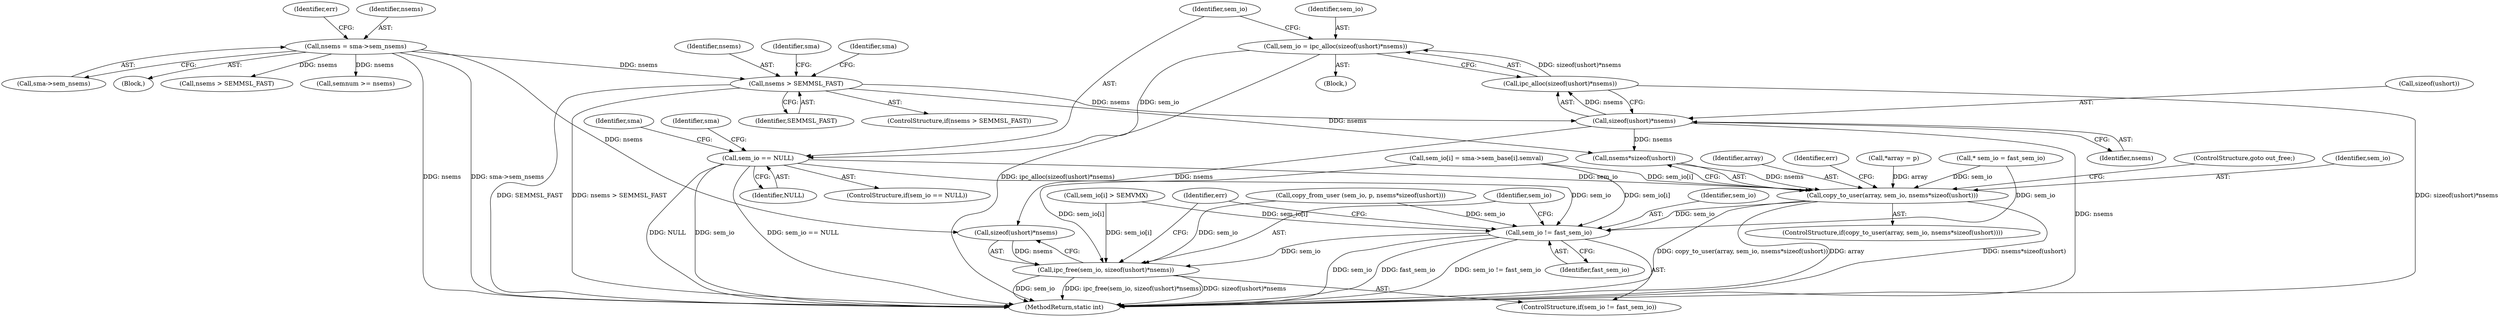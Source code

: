 digraph "0_linux_6062a8dc0517bce23e3c2f7d2fea5e22411269a3_12@pointer" {
"1000192" [label="(Call,sem_io = ipc_alloc(sizeof(ushort)*nsems))"];
"1000194" [label="(Call,ipc_alloc(sizeof(ushort)*nsems))"];
"1000195" [label="(Call,sizeof(ushort)*nsems)"];
"1000186" [label="(Call,nsems > SEMMSL_FAST)"];
"1000136" [label="(Call,nsems = sma->sem_nsems)"];
"1000200" [label="(Call,sem_io == NULL)"];
"1000263" [label="(Call,copy_to_user(array, sem_io, nsems*sizeof(ushort)))"];
"1000499" [label="(Call,sem_io != fast_sem_io)"];
"1000502" [label="(Call,ipc_free(sem_io, sizeof(ushort)*nsems))"];
"1000338" [label="(Call,sem_io[i] > SEMVMX)"];
"1000194" [label="(Call,ipc_alloc(sizeof(ushort)*nsems))"];
"1000438" [label="(Call,semnum >= nsems)"];
"1000192" [label="(Call,sem_io = ipc_alloc(sizeof(ushort)*nsems))"];
"1000137" [label="(Identifier,nsems)"];
"1000265" [label="(Identifier,sem_io)"];
"1000499" [label="(Call,sem_io != fast_sem_io)"];
"1000200" [label="(Call,sem_io == NULL)"];
"1000186" [label="(Call,nsems > SEMMSL_FAST)"];
"1000210" [label="(Identifier,sma)"];
"1000509" [label="(Identifier,err)"];
"1000195" [label="(Call,sizeof(ushort)*nsems)"];
"1000264" [label="(Identifier,array)"];
"1000115" [label="(Call,* sem_io = fast_sem_io)"];
"1000198" [label="(Identifier,nsems)"];
"1000191" [label="(Identifier,sma)"];
"1000142" [label="(Identifier,err)"];
"1000503" [label="(Identifier,sem_io)"];
"1000187" [label="(Identifier,nsems)"];
"1000266" [label="(Call,nsems*sizeof(ushort))"];
"1000138" [label="(Call,sma->sem_nsems)"];
"1000108" [label="(Block,)"];
"1000510" [label="(MethodReturn,static int)"];
"1000229" [label="(Identifier,sma)"];
"1000205" [label="(Identifier,sma)"];
"1000500" [label="(Identifier,sem_io)"];
"1000201" [label="(Identifier,sem_io)"];
"1000498" [label="(ControlStructure,if(sem_io != fast_sem_io))"];
"1000501" [label="(Identifier,fast_sem_io)"];
"1000244" [label="(Call,sem_io[i] = sma->sem_base[i].semval)"];
"1000189" [label="(Block,)"];
"1000290" [label="(Call,nsems > SEMMSL_FAST)"];
"1000196" [label="(Call,sizeof(ushort))"];
"1000502" [label="(Call,ipc_free(sem_io, sizeof(ushort)*nsems))"];
"1000271" [label="(Identifier,err)"];
"1000312" [label="(Call,copy_from_user (sem_io, p, nsems*sizeof(ushort)))"];
"1000504" [label="(Call,sizeof(ushort)*nsems)"];
"1000188" [label="(Identifier,SEMMSL_FAST)"];
"1000262" [label="(ControlStructure,if(copy_to_user(array, sem_io, nsems*sizeof(ushort))))"];
"1000193" [label="(Identifier,sem_io)"];
"1000202" [label="(Identifier,NULL)"];
"1000181" [label="(Call,*array = p)"];
"1000185" [label="(ControlStructure,if(nsems > SEMMSL_FAST))"];
"1000199" [label="(ControlStructure,if(sem_io == NULL))"];
"1000274" [label="(ControlStructure,goto out_free;)"];
"1000263" [label="(Call,copy_to_user(array, sem_io, nsems*sizeof(ushort)))"];
"1000136" [label="(Call,nsems = sma->sem_nsems)"];
"1000192" -> "1000189"  [label="AST: "];
"1000192" -> "1000194"  [label="CFG: "];
"1000193" -> "1000192"  [label="AST: "];
"1000194" -> "1000192"  [label="AST: "];
"1000201" -> "1000192"  [label="CFG: "];
"1000192" -> "1000510"  [label="DDG: ipc_alloc(sizeof(ushort)*nsems)"];
"1000194" -> "1000192"  [label="DDG: sizeof(ushort)*nsems"];
"1000192" -> "1000200"  [label="DDG: sem_io"];
"1000194" -> "1000195"  [label="CFG: "];
"1000195" -> "1000194"  [label="AST: "];
"1000194" -> "1000510"  [label="DDG: sizeof(ushort)*nsems"];
"1000195" -> "1000194"  [label="DDG: nsems"];
"1000195" -> "1000198"  [label="CFG: "];
"1000196" -> "1000195"  [label="AST: "];
"1000198" -> "1000195"  [label="AST: "];
"1000195" -> "1000510"  [label="DDG: nsems"];
"1000186" -> "1000195"  [label="DDG: nsems"];
"1000195" -> "1000266"  [label="DDG: nsems"];
"1000195" -> "1000504"  [label="DDG: nsems"];
"1000186" -> "1000185"  [label="AST: "];
"1000186" -> "1000188"  [label="CFG: "];
"1000187" -> "1000186"  [label="AST: "];
"1000188" -> "1000186"  [label="AST: "];
"1000191" -> "1000186"  [label="CFG: "];
"1000229" -> "1000186"  [label="CFG: "];
"1000186" -> "1000510"  [label="DDG: SEMMSL_FAST"];
"1000186" -> "1000510"  [label="DDG: nsems > SEMMSL_FAST"];
"1000136" -> "1000186"  [label="DDG: nsems"];
"1000186" -> "1000266"  [label="DDG: nsems"];
"1000136" -> "1000108"  [label="AST: "];
"1000136" -> "1000138"  [label="CFG: "];
"1000137" -> "1000136"  [label="AST: "];
"1000138" -> "1000136"  [label="AST: "];
"1000142" -> "1000136"  [label="CFG: "];
"1000136" -> "1000510"  [label="DDG: sma->sem_nsems"];
"1000136" -> "1000510"  [label="DDG: nsems"];
"1000136" -> "1000290"  [label="DDG: nsems"];
"1000136" -> "1000438"  [label="DDG: nsems"];
"1000136" -> "1000504"  [label="DDG: nsems"];
"1000200" -> "1000199"  [label="AST: "];
"1000200" -> "1000202"  [label="CFG: "];
"1000201" -> "1000200"  [label="AST: "];
"1000202" -> "1000200"  [label="AST: "];
"1000205" -> "1000200"  [label="CFG: "];
"1000210" -> "1000200"  [label="CFG: "];
"1000200" -> "1000510"  [label="DDG: sem_io"];
"1000200" -> "1000510"  [label="DDG: sem_io == NULL"];
"1000200" -> "1000510"  [label="DDG: NULL"];
"1000200" -> "1000263"  [label="DDG: sem_io"];
"1000200" -> "1000499"  [label="DDG: sem_io"];
"1000263" -> "1000262"  [label="AST: "];
"1000263" -> "1000266"  [label="CFG: "];
"1000264" -> "1000263"  [label="AST: "];
"1000265" -> "1000263"  [label="AST: "];
"1000266" -> "1000263"  [label="AST: "];
"1000271" -> "1000263"  [label="CFG: "];
"1000274" -> "1000263"  [label="CFG: "];
"1000263" -> "1000510"  [label="DDG: copy_to_user(array, sem_io, nsems*sizeof(ushort))"];
"1000263" -> "1000510"  [label="DDG: array"];
"1000263" -> "1000510"  [label="DDG: nsems*sizeof(ushort)"];
"1000181" -> "1000263"  [label="DDG: array"];
"1000244" -> "1000263"  [label="DDG: sem_io[i]"];
"1000115" -> "1000263"  [label="DDG: sem_io"];
"1000266" -> "1000263"  [label="DDG: nsems"];
"1000263" -> "1000499"  [label="DDG: sem_io"];
"1000499" -> "1000498"  [label="AST: "];
"1000499" -> "1000501"  [label="CFG: "];
"1000500" -> "1000499"  [label="AST: "];
"1000501" -> "1000499"  [label="AST: "];
"1000503" -> "1000499"  [label="CFG: "];
"1000509" -> "1000499"  [label="CFG: "];
"1000499" -> "1000510"  [label="DDG: sem_io != fast_sem_io"];
"1000499" -> "1000510"  [label="DDG: sem_io"];
"1000499" -> "1000510"  [label="DDG: fast_sem_io"];
"1000338" -> "1000499"  [label="DDG: sem_io[i]"];
"1000312" -> "1000499"  [label="DDG: sem_io"];
"1000244" -> "1000499"  [label="DDG: sem_io[i]"];
"1000115" -> "1000499"  [label="DDG: sem_io"];
"1000499" -> "1000502"  [label="DDG: sem_io"];
"1000502" -> "1000498"  [label="AST: "];
"1000502" -> "1000504"  [label="CFG: "];
"1000503" -> "1000502"  [label="AST: "];
"1000504" -> "1000502"  [label="AST: "];
"1000509" -> "1000502"  [label="CFG: "];
"1000502" -> "1000510"  [label="DDG: sem_io"];
"1000502" -> "1000510"  [label="DDG: ipc_free(sem_io, sizeof(ushort)*nsems)"];
"1000502" -> "1000510"  [label="DDG: sizeof(ushort)*nsems"];
"1000338" -> "1000502"  [label="DDG: sem_io[i]"];
"1000244" -> "1000502"  [label="DDG: sem_io[i]"];
"1000312" -> "1000502"  [label="DDG: sem_io"];
"1000504" -> "1000502"  [label="DDG: nsems"];
}
